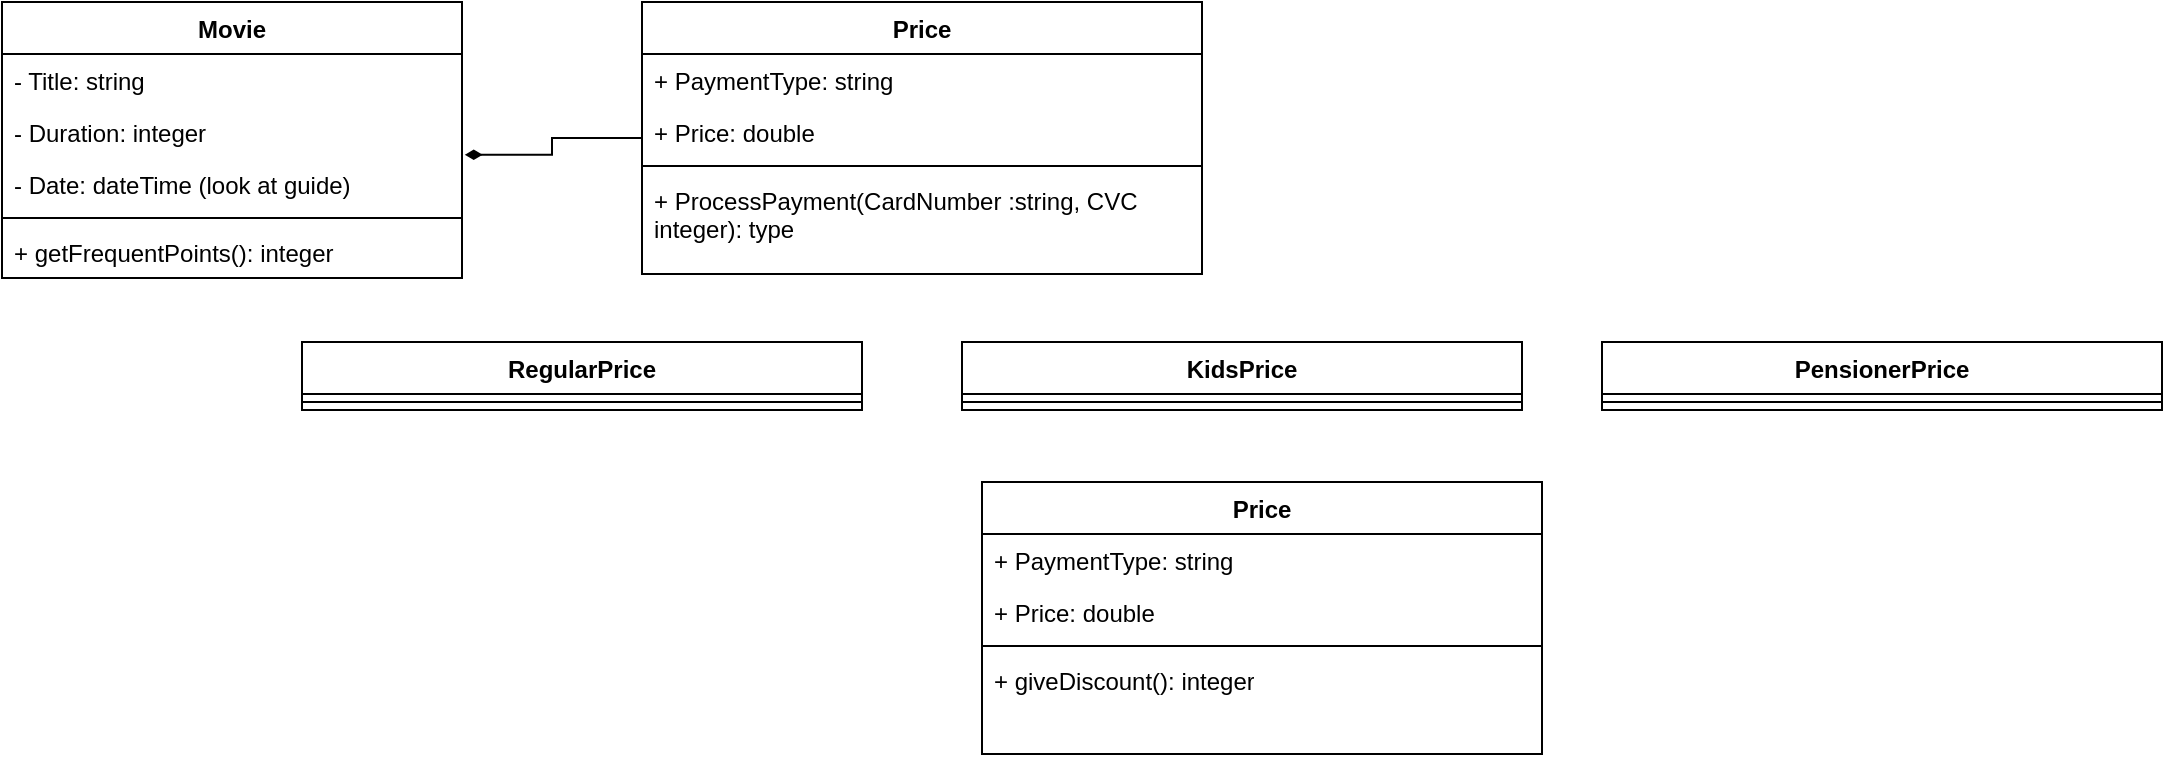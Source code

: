 <mxfile version="20.8.16" type="device"><diagram name="Page-1" id="0IJ5xUWFH8AO-8sqOa0z"><mxGraphModel dx="840" dy="497" grid="1" gridSize="10" guides="1" tooltips="1" connect="1" arrows="1" fold="1" page="1" pageScale="1" pageWidth="850" pageHeight="1100" math="0" shadow="0"><root><mxCell id="0"/><mxCell id="1" parent="0"/><mxCell id="rnFh0MHz_rPh2QJGvlth-1" value="Movie" style="swimlane;fontStyle=1;align=center;verticalAlign=top;childLayout=stackLayout;horizontal=1;startSize=26;horizontalStack=0;resizeParent=1;resizeParentMax=0;resizeLast=0;collapsible=1;marginBottom=0;" vertex="1" parent="1"><mxGeometry x="180" y="50" width="230" height="138" as="geometry"/></mxCell><mxCell id="rnFh0MHz_rPh2QJGvlth-2" value="- Title: string" style="text;strokeColor=none;fillColor=none;align=left;verticalAlign=top;spacingLeft=4;spacingRight=4;overflow=hidden;rotatable=0;points=[[0,0.5],[1,0.5]];portConstraint=eastwest;" vertex="1" parent="rnFh0MHz_rPh2QJGvlth-1"><mxGeometry y="26" width="230" height="26" as="geometry"/></mxCell><mxCell id="rnFh0MHz_rPh2QJGvlth-7" value="- Duration: integer" style="text;strokeColor=none;fillColor=none;align=left;verticalAlign=top;spacingLeft=4;spacingRight=4;overflow=hidden;rotatable=0;points=[[0,0.5],[1,0.5]];portConstraint=eastwest;" vertex="1" parent="rnFh0MHz_rPh2QJGvlth-1"><mxGeometry y="52" width="230" height="26" as="geometry"/></mxCell><mxCell id="rnFh0MHz_rPh2QJGvlth-6" value="- Date: dateTime (look at guide)" style="text;strokeColor=none;fillColor=none;align=left;verticalAlign=top;spacingLeft=4;spacingRight=4;overflow=hidden;rotatable=0;points=[[0,0.5],[1,0.5]];portConstraint=eastwest;" vertex="1" parent="rnFh0MHz_rPh2QJGvlth-1"><mxGeometry y="78" width="230" height="26" as="geometry"/></mxCell><mxCell id="rnFh0MHz_rPh2QJGvlth-3" value="" style="line;strokeWidth=1;fillColor=none;align=left;verticalAlign=middle;spacingTop=-1;spacingLeft=3;spacingRight=3;rotatable=0;labelPosition=right;points=[];portConstraint=eastwest;strokeColor=inherit;" vertex="1" parent="rnFh0MHz_rPh2QJGvlth-1"><mxGeometry y="104" width="230" height="8" as="geometry"/></mxCell><mxCell id="rnFh0MHz_rPh2QJGvlth-4" value="+ getFrequentPoints(): integer" style="text;strokeColor=none;fillColor=none;align=left;verticalAlign=top;spacingLeft=4;spacingRight=4;overflow=hidden;rotatable=0;points=[[0,0.5],[1,0.5]];portConstraint=eastwest;" vertex="1" parent="rnFh0MHz_rPh2QJGvlth-1"><mxGeometry y="112" width="230" height="26" as="geometry"/></mxCell><mxCell id="rnFh0MHz_rPh2QJGvlth-43" style="edgeStyle=orthogonalEdgeStyle;rounded=0;orthogonalLoop=1;jettySize=auto;html=1;entryX=1.006;entryY=-0.062;entryDx=0;entryDy=0;entryPerimeter=0;endArrow=diamondThin;endFill=1;" edge="1" parent="1" source="rnFh0MHz_rPh2QJGvlth-9" target="rnFh0MHz_rPh2QJGvlth-6"><mxGeometry relative="1" as="geometry"/></mxCell><mxCell id="rnFh0MHz_rPh2QJGvlth-9" value="Price" style="swimlane;fontStyle=1;align=center;verticalAlign=top;childLayout=stackLayout;horizontal=1;startSize=26;horizontalStack=0;resizeParent=1;resizeParentMax=0;resizeLast=0;collapsible=1;marginBottom=0;" vertex="1" parent="1"><mxGeometry x="500" y="50" width="280" height="136" as="geometry"/></mxCell><mxCell id="rnFh0MHz_rPh2QJGvlth-10" value="+ PaymentType: string" style="text;strokeColor=none;fillColor=none;align=left;verticalAlign=top;spacingLeft=4;spacingRight=4;overflow=hidden;rotatable=0;points=[[0,0.5],[1,0.5]];portConstraint=eastwest;" vertex="1" parent="rnFh0MHz_rPh2QJGvlth-9"><mxGeometry y="26" width="280" height="26" as="geometry"/></mxCell><mxCell id="rnFh0MHz_rPh2QJGvlth-23" value="+ Price: double" style="text;strokeColor=none;fillColor=none;align=left;verticalAlign=top;spacingLeft=4;spacingRight=4;overflow=hidden;rotatable=0;points=[[0,0.5],[1,0.5]];portConstraint=eastwest;" vertex="1" parent="rnFh0MHz_rPh2QJGvlth-9"><mxGeometry y="52" width="280" height="26" as="geometry"/></mxCell><mxCell id="rnFh0MHz_rPh2QJGvlth-11" value="" style="line;strokeWidth=1;fillColor=none;align=left;verticalAlign=middle;spacingTop=-1;spacingLeft=3;spacingRight=3;rotatable=0;labelPosition=right;points=[];portConstraint=eastwest;strokeColor=inherit;" vertex="1" parent="rnFh0MHz_rPh2QJGvlth-9"><mxGeometry y="78" width="280" height="8" as="geometry"/></mxCell><mxCell id="rnFh0MHz_rPh2QJGvlth-12" value="+ ProcessPayment(CardNumber :string, CVC integer): type" style="text;strokeColor=none;fillColor=none;align=left;verticalAlign=top;spacingLeft=4;spacingRight=4;overflow=hidden;rotatable=0;points=[[0,0.5],[1,0.5]];portConstraint=eastwest;whiteSpace=wrap;" vertex="1" parent="rnFh0MHz_rPh2QJGvlth-9"><mxGeometry y="86" width="280" height="50" as="geometry"/></mxCell><mxCell id="rnFh0MHz_rPh2QJGvlth-15" value="RegularPrice" style="swimlane;fontStyle=1;align=center;verticalAlign=top;childLayout=stackLayout;horizontal=1;startSize=26;horizontalStack=0;resizeParent=1;resizeParentMax=0;resizeLast=0;collapsible=1;marginBottom=0;" vertex="1" parent="1"><mxGeometry x="330" y="220" width="280" height="34" as="geometry"/></mxCell><mxCell id="rnFh0MHz_rPh2QJGvlth-17" value="" style="line;strokeWidth=1;fillColor=none;align=left;verticalAlign=middle;spacingTop=-1;spacingLeft=3;spacingRight=3;rotatable=0;labelPosition=right;points=[];portConstraint=eastwest;strokeColor=inherit;" vertex="1" parent="rnFh0MHz_rPh2QJGvlth-15"><mxGeometry y="26" width="280" height="8" as="geometry"/></mxCell><mxCell id="rnFh0MHz_rPh2QJGvlth-19" value="KidsPrice" style="swimlane;fontStyle=1;align=center;verticalAlign=top;childLayout=stackLayout;horizontal=1;startSize=26;horizontalStack=0;resizeParent=1;resizeParentMax=0;resizeLast=0;collapsible=1;marginBottom=0;" vertex="1" parent="1"><mxGeometry x="660" y="220" width="280" height="34" as="geometry"/></mxCell><mxCell id="rnFh0MHz_rPh2QJGvlth-21" value="" style="line;strokeWidth=1;fillColor=none;align=left;verticalAlign=middle;spacingTop=-1;spacingLeft=3;spacingRight=3;rotatable=0;labelPosition=right;points=[];portConstraint=eastwest;strokeColor=inherit;" vertex="1" parent="rnFh0MHz_rPh2QJGvlth-19"><mxGeometry y="26" width="280" height="8" as="geometry"/></mxCell><mxCell id="rnFh0MHz_rPh2QJGvlth-24" value="PensionerPrice" style="swimlane;fontStyle=1;align=center;verticalAlign=top;childLayout=stackLayout;horizontal=1;startSize=26;horizontalStack=0;resizeParent=1;resizeParentMax=0;resizeLast=0;collapsible=1;marginBottom=0;" vertex="1" parent="1"><mxGeometry x="980" y="220" width="280" height="34" as="geometry"/></mxCell><mxCell id="rnFh0MHz_rPh2QJGvlth-25" value="" style="line;strokeWidth=1;fillColor=none;align=left;verticalAlign=middle;spacingTop=-1;spacingLeft=3;spacingRight=3;rotatable=0;labelPosition=right;points=[];portConstraint=eastwest;strokeColor=inherit;" vertex="1" parent="rnFh0MHz_rPh2QJGvlth-24"><mxGeometry y="26" width="280" height="8" as="geometry"/></mxCell><mxCell id="rnFh0MHz_rPh2QJGvlth-37" value="Price" style="swimlane;fontStyle=1;align=center;verticalAlign=top;childLayout=stackLayout;horizontal=1;startSize=26;horizontalStack=0;resizeParent=1;resizeParentMax=0;resizeLast=0;collapsible=1;marginBottom=0;" vertex="1" parent="1"><mxGeometry x="670" y="290" width="280" height="136" as="geometry"/></mxCell><mxCell id="rnFh0MHz_rPh2QJGvlth-38" value="+ PaymentType: string" style="text;strokeColor=none;fillColor=none;align=left;verticalAlign=top;spacingLeft=4;spacingRight=4;overflow=hidden;rotatable=0;points=[[0,0.5],[1,0.5]];portConstraint=eastwest;" vertex="1" parent="rnFh0MHz_rPh2QJGvlth-37"><mxGeometry y="26" width="280" height="26" as="geometry"/></mxCell><mxCell id="rnFh0MHz_rPh2QJGvlth-39" value="+ Price: double" style="text;strokeColor=none;fillColor=none;align=left;verticalAlign=top;spacingLeft=4;spacingRight=4;overflow=hidden;rotatable=0;points=[[0,0.5],[1,0.5]];portConstraint=eastwest;" vertex="1" parent="rnFh0MHz_rPh2QJGvlth-37"><mxGeometry y="52" width="280" height="26" as="geometry"/></mxCell><mxCell id="rnFh0MHz_rPh2QJGvlth-40" value="" style="line;strokeWidth=1;fillColor=none;align=left;verticalAlign=middle;spacingTop=-1;spacingLeft=3;spacingRight=3;rotatable=0;labelPosition=right;points=[];portConstraint=eastwest;strokeColor=inherit;" vertex="1" parent="rnFh0MHz_rPh2QJGvlth-37"><mxGeometry y="78" width="280" height="8" as="geometry"/></mxCell><mxCell id="rnFh0MHz_rPh2QJGvlth-41" value="+ giveDiscount(): integer" style="text;strokeColor=none;fillColor=none;align=left;verticalAlign=top;spacingLeft=4;spacingRight=4;overflow=hidden;rotatable=0;points=[[0,0.5],[1,0.5]];portConstraint=eastwest;whiteSpace=wrap;" vertex="1" parent="rnFh0MHz_rPh2QJGvlth-37"><mxGeometry y="86" width="280" height="50" as="geometry"/></mxCell></root></mxGraphModel></diagram></mxfile>